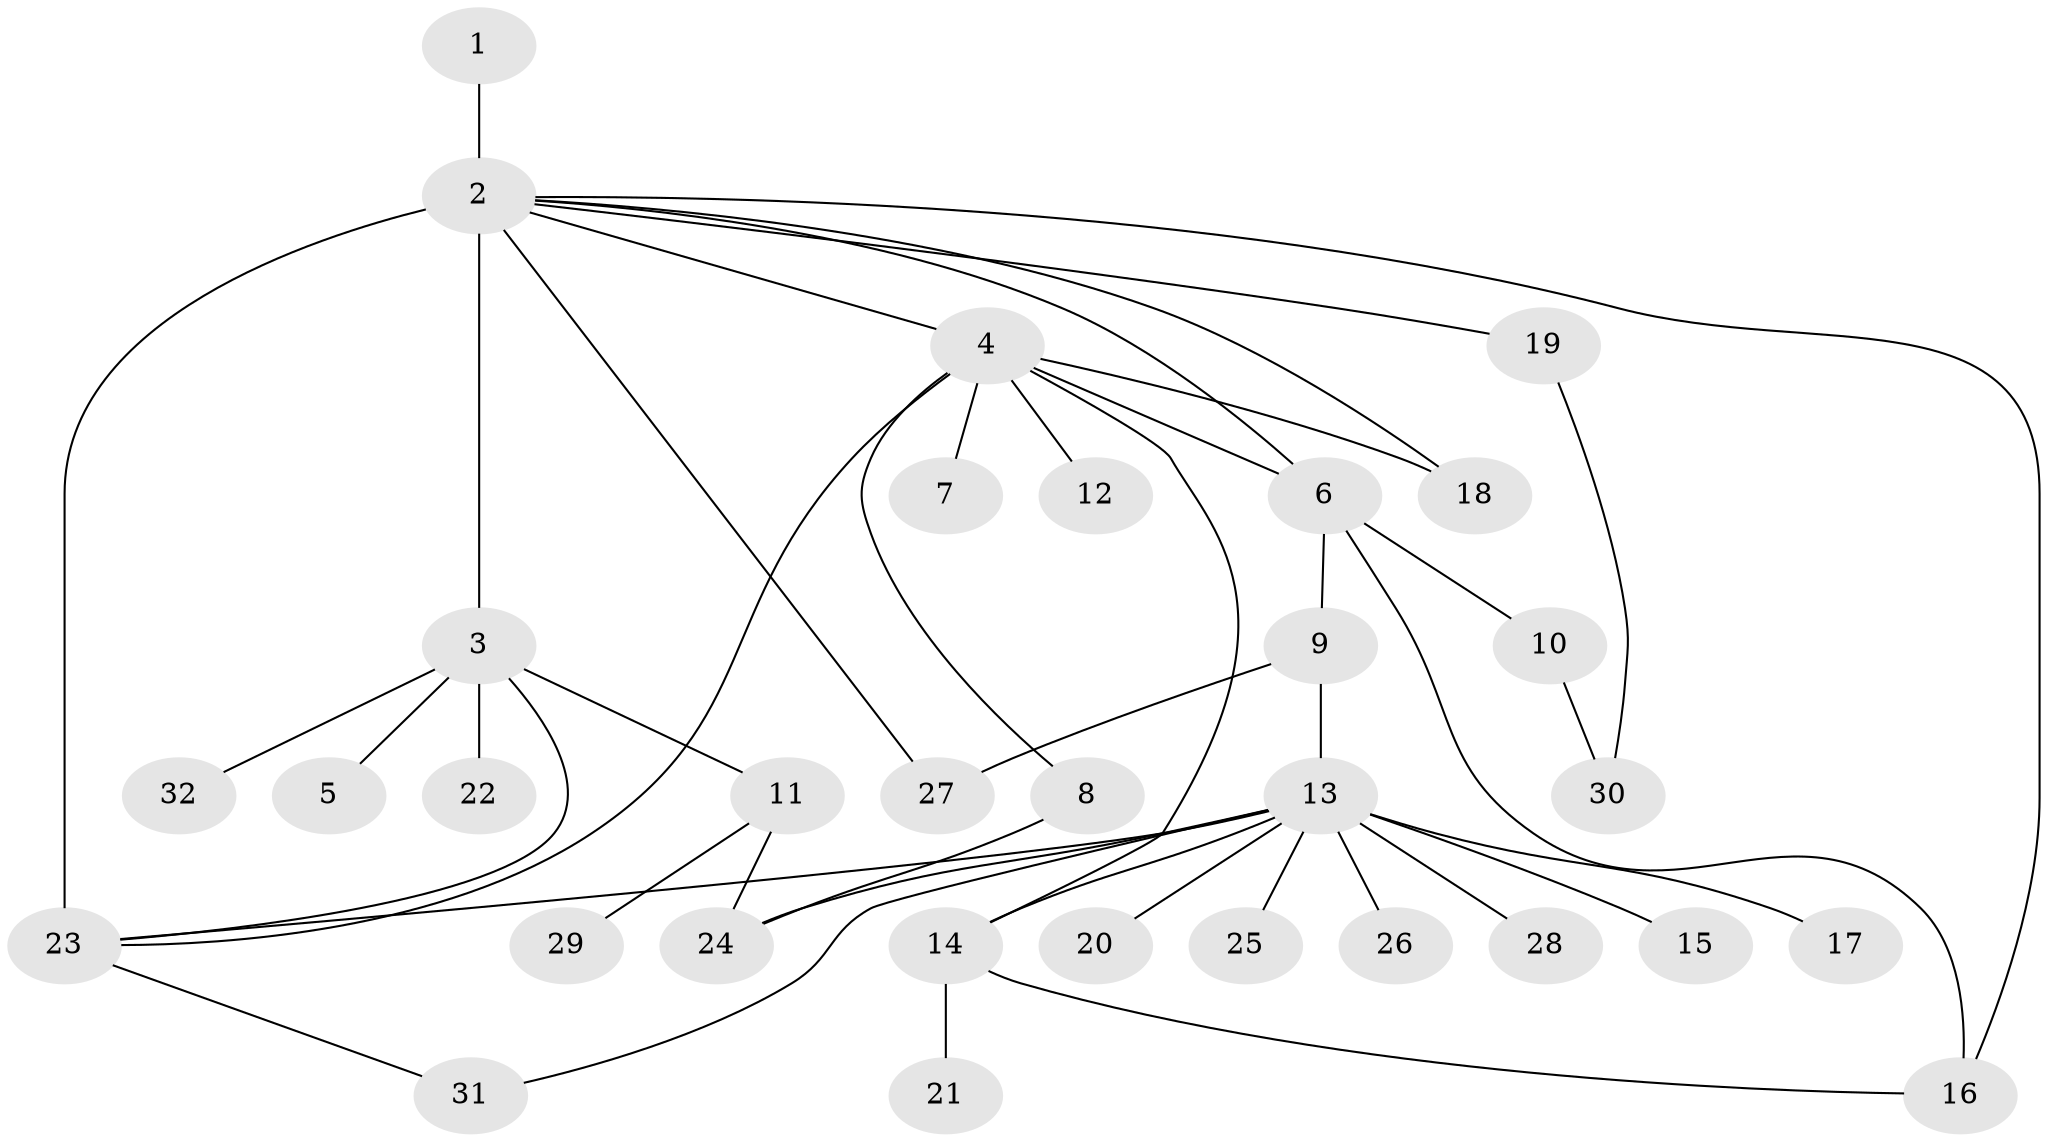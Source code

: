 // original degree distribution, {2: 0.22950819672131148, 15: 0.01639344262295082, 7: 0.03278688524590164, 9: 0.01639344262295082, 8: 0.01639344262295082, 1: 0.5409836065573771, 4: 0.04918032786885246, 12: 0.01639344262295082, 3: 0.08196721311475409}
// Generated by graph-tools (version 1.1) at 2025/35/03/09/25 02:35:32]
// undirected, 32 vertices, 44 edges
graph export_dot {
graph [start="1"]
  node [color=gray90,style=filled];
  1;
  2;
  3;
  4;
  5;
  6;
  7;
  8;
  9;
  10;
  11;
  12;
  13;
  14;
  15;
  16;
  17;
  18;
  19;
  20;
  21;
  22;
  23;
  24;
  25;
  26;
  27;
  28;
  29;
  30;
  31;
  32;
  1 -- 2 [weight=1.0];
  2 -- 3 [weight=1.0];
  2 -- 4 [weight=1.0];
  2 -- 6 [weight=1.0];
  2 -- 16 [weight=1.0];
  2 -- 18 [weight=1.0];
  2 -- 19 [weight=1.0];
  2 -- 23 [weight=6.0];
  2 -- 27 [weight=1.0];
  3 -- 5 [weight=1.0];
  3 -- 11 [weight=1.0];
  3 -- 22 [weight=1.0];
  3 -- 23 [weight=1.0];
  3 -- 32 [weight=1.0];
  4 -- 6 [weight=1.0];
  4 -- 7 [weight=1.0];
  4 -- 8 [weight=1.0];
  4 -- 12 [weight=1.0];
  4 -- 14 [weight=1.0];
  4 -- 18 [weight=1.0];
  4 -- 23 [weight=1.0];
  6 -- 9 [weight=1.0];
  6 -- 10 [weight=3.0];
  6 -- 16 [weight=1.0];
  8 -- 24 [weight=2.0];
  9 -- 13 [weight=1.0];
  9 -- 27 [weight=1.0];
  10 -- 30 [weight=1.0];
  11 -- 24 [weight=1.0];
  11 -- 29 [weight=1.0];
  13 -- 14 [weight=1.0];
  13 -- 15 [weight=1.0];
  13 -- 17 [weight=1.0];
  13 -- 20 [weight=1.0];
  13 -- 23 [weight=1.0];
  13 -- 24 [weight=1.0];
  13 -- 25 [weight=1.0];
  13 -- 26 [weight=1.0];
  13 -- 28 [weight=1.0];
  13 -- 31 [weight=1.0];
  14 -- 16 [weight=1.0];
  14 -- 21 [weight=3.0];
  19 -- 30 [weight=1.0];
  23 -- 31 [weight=1.0];
}
